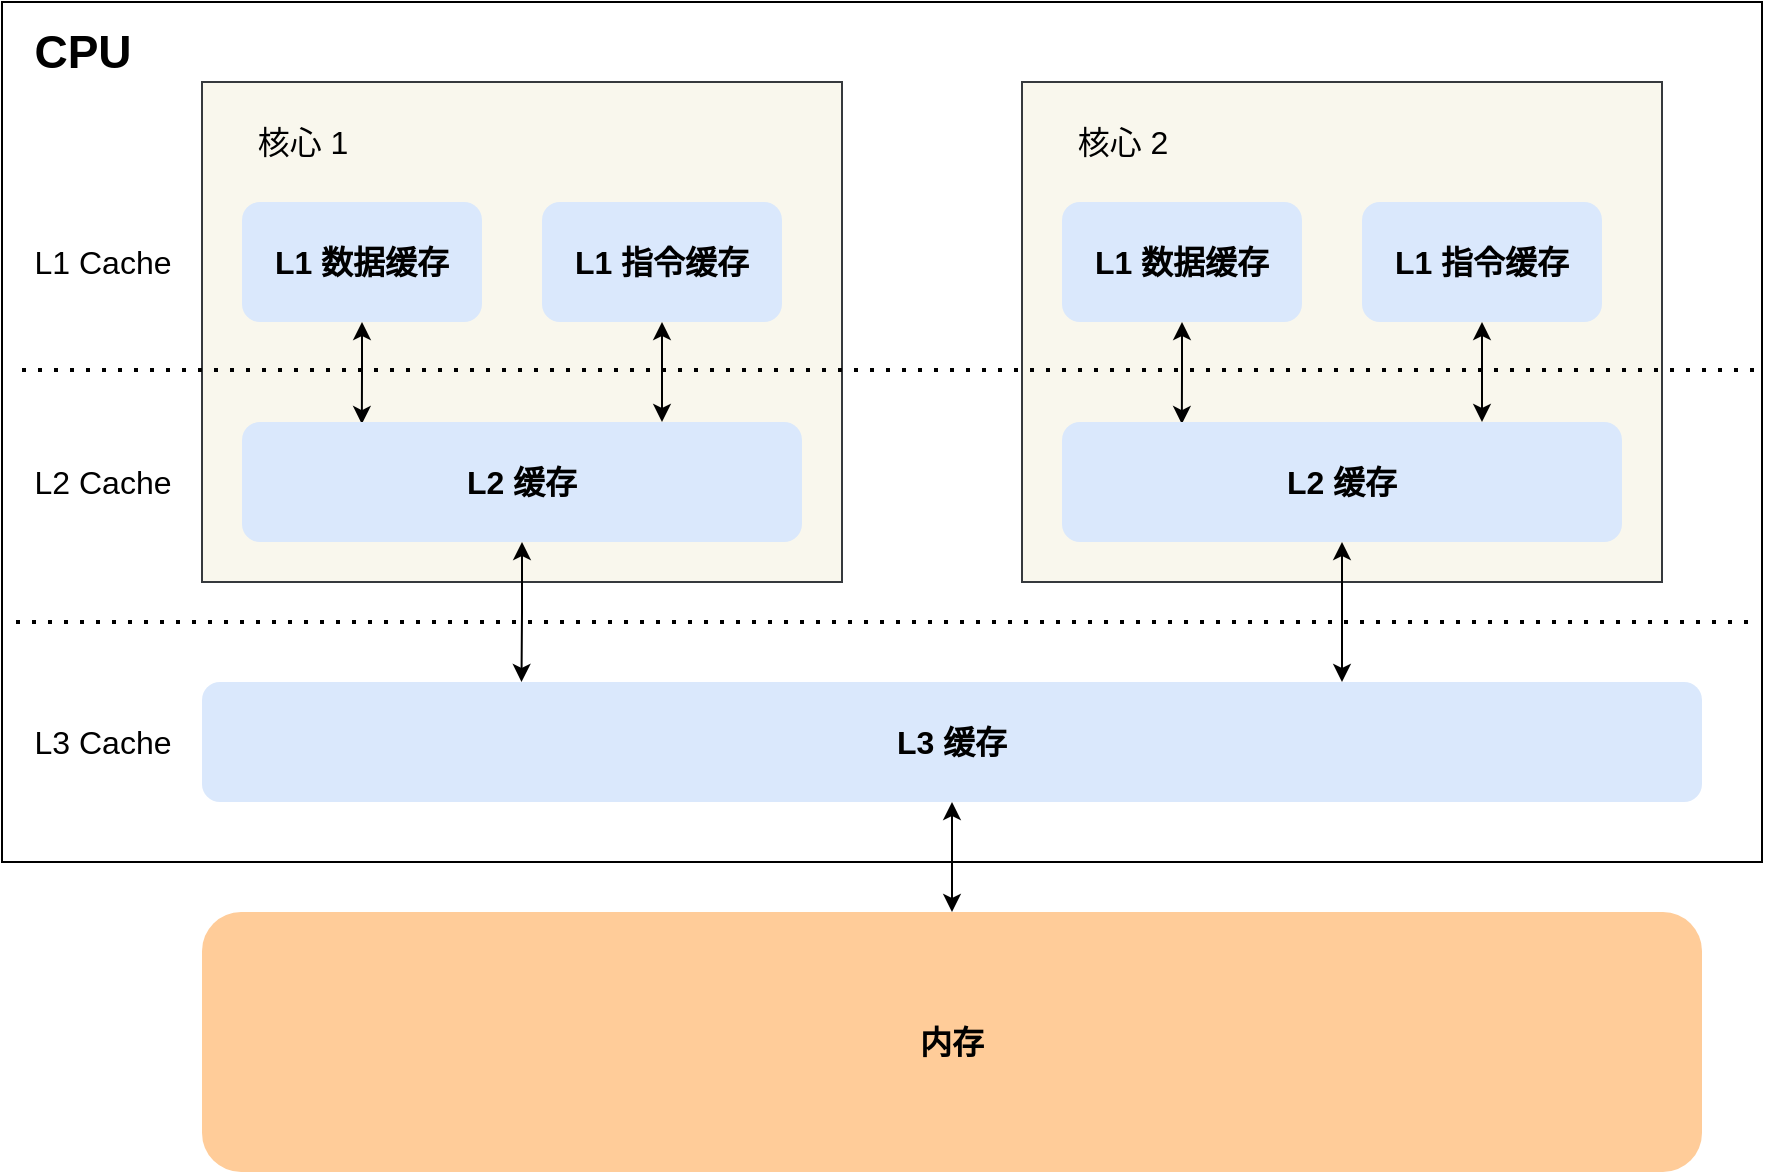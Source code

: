 <mxfile version="13.7.9" type="github">
  <diagram id="JZVKFFljDwJWq92rbJ99" name="第 1 页">
    <mxGraphModel dx="1574" dy="831" grid="1" gridSize="10" guides="1" tooltips="1" connect="1" arrows="1" fold="1" page="1" pageScale="1" pageWidth="827" pageHeight="1169" math="0" shadow="0">
      <root>
        <mxCell id="0" />
        <mxCell id="1" parent="0" />
        <mxCell id="2PFgp49LRajOR6TagCSJ-20" value="" style="rounded=0;whiteSpace=wrap;html=1;fontSize=16;" vertex="1" parent="1">
          <mxGeometry x="100" width="880" height="430" as="geometry" />
        </mxCell>
        <mxCell id="2PFgp49LRajOR6TagCSJ-1" value="" style="rounded=0;whiteSpace=wrap;html=1;fontSize=16;fillColor=#f9f7ed;strokeColor=#36393d;" vertex="1" parent="1">
          <mxGeometry x="200" y="40" width="320" height="250" as="geometry" />
        </mxCell>
        <mxCell id="2PFgp49LRajOR6TagCSJ-5" style="edgeStyle=orthogonalEdgeStyle;rounded=0;orthogonalLoop=1;jettySize=auto;html=1;entryX=0.214;entryY=0.017;entryDx=0;entryDy=0;entryPerimeter=0;fontSize=16;startArrow=classic;startFill=1;" edge="1" parent="1" source="2PFgp49LRajOR6TagCSJ-2" target="2PFgp49LRajOR6TagCSJ-4">
          <mxGeometry relative="1" as="geometry" />
        </mxCell>
        <mxCell id="2PFgp49LRajOR6TagCSJ-2" value="L1 数据缓存" style="rounded=1;whiteSpace=wrap;html=1;strokeWidth=2;fillWeight=4;hachureGap=8;hachureAngle=45;sketch=0;fillColor=#dae8fc;fontSize=16;fontStyle=1;strokeColor=none;" vertex="1" parent="1">
          <mxGeometry x="220" y="100" width="120" height="60" as="geometry" />
        </mxCell>
        <mxCell id="2PFgp49LRajOR6TagCSJ-7" style="edgeStyle=orthogonalEdgeStyle;rounded=0;orthogonalLoop=1;jettySize=auto;html=1;entryX=0.75;entryY=0;entryDx=0;entryDy=0;startArrow=classic;startFill=1;fontSize=16;" edge="1" parent="1" source="2PFgp49LRajOR6TagCSJ-3" target="2PFgp49LRajOR6TagCSJ-4">
          <mxGeometry relative="1" as="geometry" />
        </mxCell>
        <mxCell id="2PFgp49LRajOR6TagCSJ-3" value="L1 指令缓存" style="rounded=1;whiteSpace=wrap;html=1;strokeWidth=2;fillWeight=4;hachureGap=8;hachureAngle=45;sketch=0;fillColor=#dae8fc;fontSize=16;fontStyle=1;strokeColor=none;" vertex="1" parent="1">
          <mxGeometry x="370" y="100" width="120" height="60" as="geometry" />
        </mxCell>
        <mxCell id="2PFgp49LRajOR6TagCSJ-17" style="edgeStyle=orthogonalEdgeStyle;rounded=0;orthogonalLoop=1;jettySize=auto;html=1;entryX=0.213;entryY=0;entryDx=0;entryDy=0;entryPerimeter=0;startArrow=classic;startFill=1;fontSize=16;" edge="1" parent="1" source="2PFgp49LRajOR6TagCSJ-4" target="2PFgp49LRajOR6TagCSJ-16">
          <mxGeometry relative="1" as="geometry" />
        </mxCell>
        <mxCell id="2PFgp49LRajOR6TagCSJ-4" value="L2 缓存" style="rounded=1;whiteSpace=wrap;html=1;strokeWidth=2;fillWeight=4;hachureGap=8;hachureAngle=45;sketch=0;fillColor=#dae8fc;fontSize=16;fontStyle=1;strokeColor=none;" vertex="1" parent="1">
          <mxGeometry x="220" y="210" width="280" height="60" as="geometry" />
        </mxCell>
        <mxCell id="2PFgp49LRajOR6TagCSJ-8" value="核心 1" style="text;html=1;align=center;verticalAlign=middle;resizable=0;points=[];autosize=1;fontSize=16;" vertex="1" parent="1">
          <mxGeometry x="220" y="60" width="60" height="20" as="geometry" />
        </mxCell>
        <mxCell id="2PFgp49LRajOR6TagCSJ-9" value="" style="rounded=0;whiteSpace=wrap;html=1;fontSize=16;fillColor=#f9f7ed;strokeColor=#36393d;" vertex="1" parent="1">
          <mxGeometry x="610" y="40" width="320" height="250" as="geometry" />
        </mxCell>
        <mxCell id="2PFgp49LRajOR6TagCSJ-10" style="edgeStyle=orthogonalEdgeStyle;rounded=0;orthogonalLoop=1;jettySize=auto;html=1;entryX=0.214;entryY=0.017;entryDx=0;entryDy=0;entryPerimeter=0;fontSize=16;startArrow=classic;startFill=1;" edge="1" parent="1" source="2PFgp49LRajOR6TagCSJ-11" target="2PFgp49LRajOR6TagCSJ-14">
          <mxGeometry relative="1" as="geometry" />
        </mxCell>
        <mxCell id="2PFgp49LRajOR6TagCSJ-11" value="L1 数据缓存" style="rounded=1;whiteSpace=wrap;html=1;strokeWidth=2;fillWeight=4;hachureGap=8;hachureAngle=45;sketch=0;fillColor=#dae8fc;fontSize=16;fontStyle=1;strokeColor=none;" vertex="1" parent="1">
          <mxGeometry x="630" y="100" width="120" height="60" as="geometry" />
        </mxCell>
        <mxCell id="2PFgp49LRajOR6TagCSJ-12" style="edgeStyle=orthogonalEdgeStyle;rounded=0;orthogonalLoop=1;jettySize=auto;html=1;entryX=0.75;entryY=0;entryDx=0;entryDy=0;startArrow=classic;startFill=1;fontSize=16;" edge="1" parent="1" source="2PFgp49LRajOR6TagCSJ-13" target="2PFgp49LRajOR6TagCSJ-14">
          <mxGeometry relative="1" as="geometry" />
        </mxCell>
        <mxCell id="2PFgp49LRajOR6TagCSJ-13" value="L1 指令缓存" style="rounded=1;whiteSpace=wrap;html=1;strokeWidth=2;fillWeight=4;hachureGap=8;hachureAngle=45;sketch=0;fillColor=#dae8fc;fontSize=16;fontStyle=1;strokeColor=none;" vertex="1" parent="1">
          <mxGeometry x="780" y="100" width="120" height="60" as="geometry" />
        </mxCell>
        <mxCell id="2PFgp49LRajOR6TagCSJ-18" style="edgeStyle=orthogonalEdgeStyle;rounded=0;orthogonalLoop=1;jettySize=auto;html=1;entryX=0.76;entryY=0;entryDx=0;entryDy=0;entryPerimeter=0;startArrow=classic;startFill=1;fontSize=16;" edge="1" parent="1" source="2PFgp49LRajOR6TagCSJ-14" target="2PFgp49LRajOR6TagCSJ-16">
          <mxGeometry relative="1" as="geometry" />
        </mxCell>
        <mxCell id="2PFgp49LRajOR6TagCSJ-14" value="L2 缓存" style="rounded=1;whiteSpace=wrap;html=1;strokeWidth=2;fillWeight=4;hachureGap=8;hachureAngle=45;sketch=0;fillColor=#dae8fc;fontSize=16;fontStyle=1;strokeColor=none;" vertex="1" parent="1">
          <mxGeometry x="630" y="210" width="280" height="60" as="geometry" />
        </mxCell>
        <mxCell id="2PFgp49LRajOR6TagCSJ-15" value="核心 2" style="text;html=1;align=center;verticalAlign=middle;resizable=0;points=[];autosize=1;fontSize=16;" vertex="1" parent="1">
          <mxGeometry x="630" y="60" width="60" height="20" as="geometry" />
        </mxCell>
        <mxCell id="2PFgp49LRajOR6TagCSJ-21" style="edgeStyle=orthogonalEdgeStyle;rounded=0;orthogonalLoop=1;jettySize=auto;html=1;entryX=0.5;entryY=0;entryDx=0;entryDy=0;startArrow=classic;startFill=1;fontSize=16;" edge="1" parent="1" source="2PFgp49LRajOR6TagCSJ-16" target="2PFgp49LRajOR6TagCSJ-19">
          <mxGeometry relative="1" as="geometry" />
        </mxCell>
        <mxCell id="2PFgp49LRajOR6TagCSJ-16" value="L3 缓存" style="rounded=1;whiteSpace=wrap;html=1;strokeWidth=2;fillWeight=4;hachureGap=8;hachureAngle=45;sketch=0;fillColor=#dae8fc;fontSize=16;fontStyle=1;strokeColor=none;" vertex="1" parent="1">
          <mxGeometry x="200" y="340" width="750" height="60" as="geometry" />
        </mxCell>
        <mxCell id="2PFgp49LRajOR6TagCSJ-19" value="内存" style="rounded=1;whiteSpace=wrap;html=1;strokeWidth=2;fillWeight=4;hachureGap=8;hachureAngle=45;sketch=0;fillColor=#ffcc99;fontSize=16;fontStyle=1;strokeColor=none;" vertex="1" parent="1">
          <mxGeometry x="200" y="455" width="750" height="130" as="geometry" />
        </mxCell>
        <mxCell id="2PFgp49LRajOR6TagCSJ-22" value="CPU" style="text;html=1;align=center;verticalAlign=middle;resizable=0;points=[];autosize=1;fontSize=23;fontStyle=1" vertex="1" parent="1">
          <mxGeometry x="110" y="10" width="60" height="30" as="geometry" />
        </mxCell>
        <mxCell id="2PFgp49LRajOR6TagCSJ-23" value="" style="endArrow=none;dashed=1;html=1;dashPattern=1 3;strokeWidth=2;fontSize=23;" edge="1" parent="1">
          <mxGeometry width="50" height="50" relative="1" as="geometry">
            <mxPoint x="110" y="184" as="sourcePoint" />
            <mxPoint x="980" y="184" as="targetPoint" />
          </mxGeometry>
        </mxCell>
        <mxCell id="2PFgp49LRajOR6TagCSJ-24" value="" style="endArrow=none;dashed=1;html=1;dashPattern=1 3;strokeWidth=2;fontSize=23;" edge="1" parent="1">
          <mxGeometry width="50" height="50" relative="1" as="geometry">
            <mxPoint x="107" y="310" as="sourcePoint" />
            <mxPoint x="977" y="310" as="targetPoint" />
          </mxGeometry>
        </mxCell>
        <mxCell id="2PFgp49LRajOR6TagCSJ-25" value="L1 Cache" style="text;html=1;align=center;verticalAlign=middle;resizable=0;points=[];autosize=1;fontSize=16;" vertex="1" parent="1">
          <mxGeometry x="110" y="120" width="80" height="20" as="geometry" />
        </mxCell>
        <mxCell id="2PFgp49LRajOR6TagCSJ-26" value="L2 Cache" style="text;html=1;align=center;verticalAlign=middle;resizable=0;points=[];autosize=1;fontSize=16;" vertex="1" parent="1">
          <mxGeometry x="110" y="230" width="80" height="20" as="geometry" />
        </mxCell>
        <mxCell id="2PFgp49LRajOR6TagCSJ-27" value="L3 Cache" style="text;html=1;align=center;verticalAlign=middle;resizable=0;points=[];autosize=1;fontSize=16;" vertex="1" parent="1">
          <mxGeometry x="110" y="360" width="80" height="20" as="geometry" />
        </mxCell>
      </root>
    </mxGraphModel>
  </diagram>
</mxfile>
